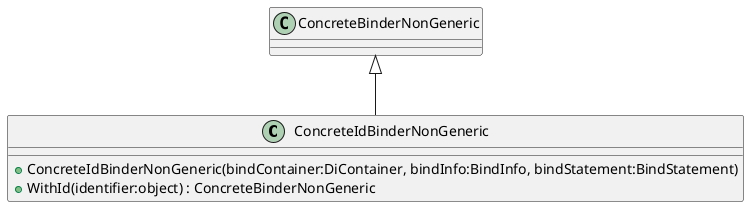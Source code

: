 @startuml
class ConcreteIdBinderNonGeneric {
    + ConcreteIdBinderNonGeneric(bindContainer:DiContainer, bindInfo:BindInfo, bindStatement:BindStatement)
    + WithId(identifier:object) : ConcreteBinderNonGeneric
}
ConcreteBinderNonGeneric <|-- ConcreteIdBinderNonGeneric
@enduml
